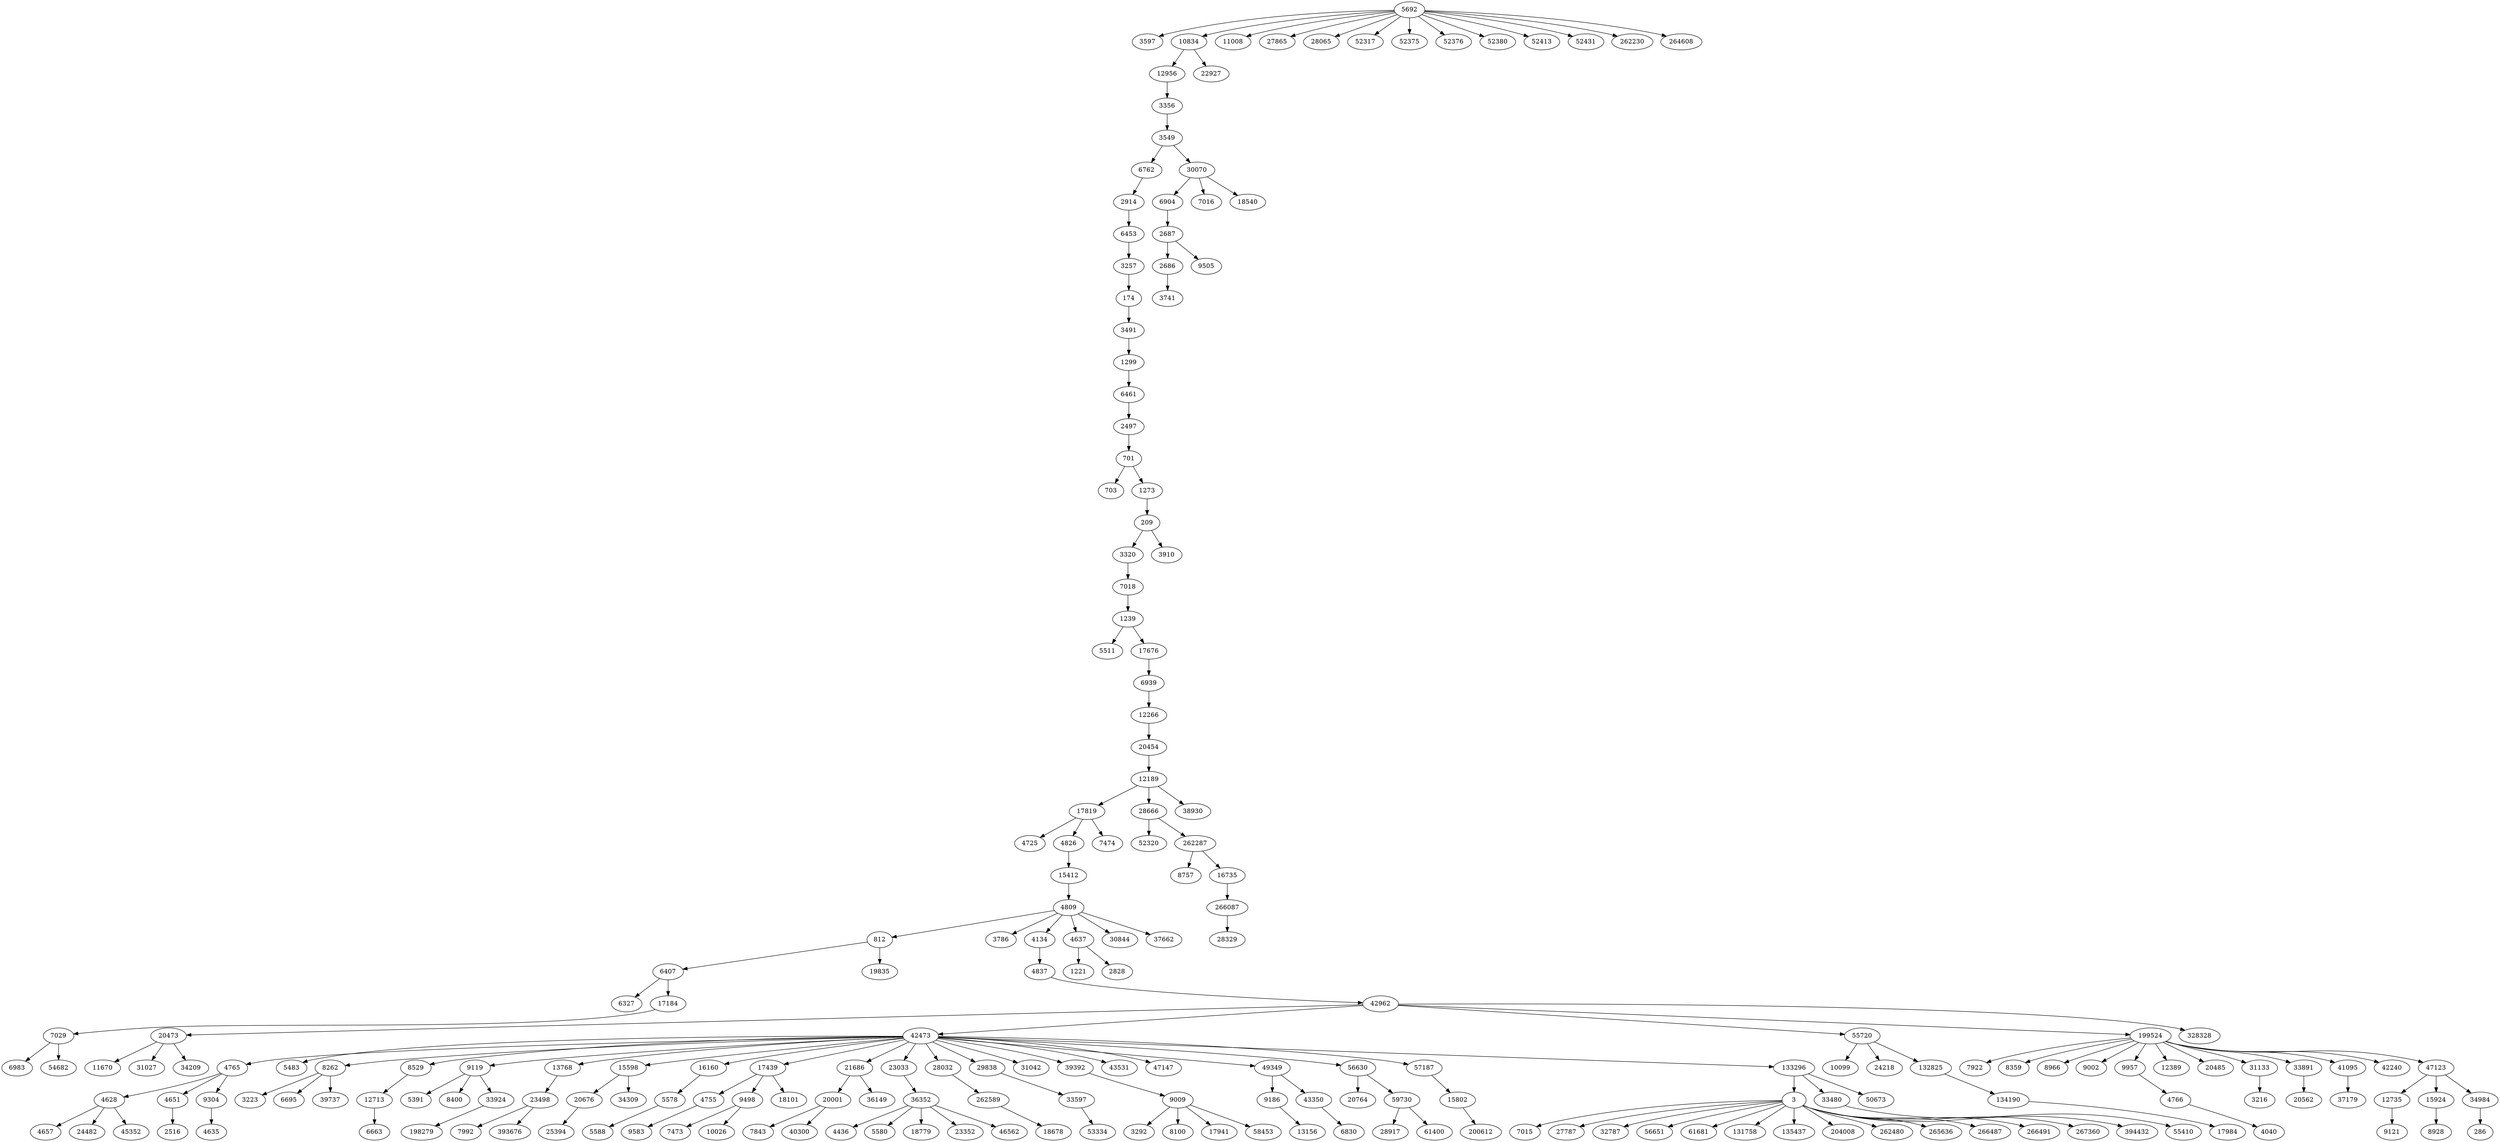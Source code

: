 digraph {
  // Node definitions.
  3;
  174;
  209;
  286;
  701;
  703;
  812;
  1221;
  1239;
  1273;
  1299;
  2497;
  2516;
  2686;
  2687;
  2828;
  2914;
  3216;
  3223;
  3257;
  3292;
  3320;
  3356;
  3491;
  3549;
  3597;
  3741;
  3786;
  3910;
  4040;
  4134;
  4436;
  4628;
  4635;
  4637;
  4651;
  4657;
  4725;
  4755;
  4765;
  4766;
  4809;
  4826;
  4837;
  5391;
  5483;
  5511;
  5578;
  5580;
  5588;
  5692;
  6327;
  6407;
  6453;
  6461;
  6663;
  6695;
  6762;
  6830;
  6904;
  6939;
  6983;
  7015;
  7016;
  7018;
  7029;
  7473;
  7474;
  7843;
  7922;
  7992;
  8100;
  8262;
  8359;
  8400;
  8529;
  8757;
  8928;
  8966;
  9002;
  9009;
  9119;
  9121;
  9186;
  9304;
  9498;
  9505;
  9583;
  9957;
  10026;
  10099;
  10834;
  11008;
  11670;
  12189;
  12266;
  12389;
  12713;
  12735;
  12956;
  13156;
  13768;
  15412;
  15598;
  15802;
  15924;
  16160;
  16735;
  17184;
  17439;
  17676;
  17819;
  17941;
  17984;
  18101;
  18540;
  18678;
  18779;
  19835;
  20001;
  20454;
  20473;
  20485;
  20562;
  20676;
  20764;
  21686;
  22927;
  23033;
  23352;
  23498;
  24218;
  24482;
  25394;
  27787;
  27865;
  28032;
  28065;
  28329;
  28666;
  28917;
  29838;
  30070;
  30844;
  31027;
  31042;
  31133;
  32787;
  33480;
  33597;
  33891;
  33924;
  34209;
  34309;
  34984;
  36149;
  36352;
  37179;
  37662;
  38930;
  39392;
  39737;
  40300;
  41095;
  42240;
  42473;
  42962;
  43350;
  43531;
  45352;
  46562;
  47123;
  47147;
  49349;
  50673;
  52317;
  52320;
  52375;
  52376;
  52380;
  52413;
  52431;
  53334;
  54682;
  55410;
  55720;
  56630;
  56651;
  57187;
  58453;
  59730;
  61400;
  61681;
  131758;
  132825;
  133296;
  134190;
  135437;
  198279;
  199524;
  200612;
  204008;
  262230;
  262287;
  262480;
  262589;
  264608;
  265636;
  266087;
  266487;
  266491;
  267360;
  328328;
  393676;
  394432;

  // Edge definitions.
  3 -> 7015;
  3 -> 27787;
  3 -> 32787;
  3 -> 56651;
  3 -> 61681;
  3 -> 131758;
  3 -> 135437;
  3 -> 204008;
  3 -> 262480;
  3 -> 265636;
  3 -> 266487;
  3 -> 266491;
  3 -> 267360;
  3 -> 394432;
  174 -> 3491;
  209 -> 3320;
  209 -> 3910;
  701 -> 703;
  701 -> 1273;
  812 -> 6407;
  812 -> 19835;
  1239 -> 5511;
  1239 -> 17676;
  1273 -> 209;
  1299 -> 6461;
  2497 -> 701;
  2686 -> 3741;
  2687 -> 2686;
  2687 -> 9505;
  2914 -> 6453;
  3257 -> 174;
  3320 -> 7018;
  3356 -> 3549;
  3491 -> 1299;
  3549 -> 6762;
  3549 -> 30070;
  4134 -> 4837;
  4628 -> 4657;
  4628 -> 24482;
  4628 -> 45352;
  4637 -> 1221;
  4637 -> 2828;
  4651 -> 2516;
  4755 -> 9583;
  4765 -> 4628;
  4765 -> 4651;
  4765 -> 9304;
  4766 -> 4040;
  4809 -> 812;
  4809 -> 3786;
  4809 -> 4134;
  4809 -> 4637;
  4809 -> 30844;
  4809 -> 37662;
  4826 -> 15412;
  4837 -> 42962;
  5578 -> 5588;
  5692 -> 3597;
  5692 -> 10834;
  5692 -> 11008;
  5692 -> 27865;
  5692 -> 28065;
  5692 -> 52317;
  5692 -> 52375;
  5692 -> 52376;
  5692 -> 52380;
  5692 -> 52413;
  5692 -> 52431;
  5692 -> 262230;
  5692 -> 264608;
  6407 -> 6327;
  6407 -> 17184;
  6453 -> 3257;
  6461 -> 2497;
  6762 -> 2914;
  6904 -> 2687;
  6939 -> 12266;
  7018 -> 1239;
  7029 -> 6983;
  7029 -> 54682;
  8262 -> 3223;
  8262 -> 6695;
  8262 -> 39737;
  8529 -> 12713;
  9009 -> 3292;
  9009 -> 8100;
  9009 -> 17941;
  9009 -> 58453;
  9119 -> 5391;
  9119 -> 8400;
  9119 -> 33924;
  9186 -> 13156;
  9304 -> 4635;
  9498 -> 7473;
  9498 -> 10026;
  9957 -> 4766;
  10834 -> 12956;
  10834 -> 22927;
  12189 -> 17819;
  12189 -> 28666;
  12189 -> 38930;
  12266 -> 20454;
  12713 -> 6663;
  12735 -> 9121;
  12956 -> 3356;
  13768 -> 23498;
  15412 -> 4809;
  15598 -> 20676;
  15598 -> 34309;
  15802 -> 200612;
  15924 -> 8928;
  16160 -> 5578;
  16735 -> 266087;
  17184 -> 7029;
  17439 -> 4755;
  17439 -> 9498;
  17439 -> 18101;
  17676 -> 6939;
  17819 -> 4725;
  17819 -> 4826;
  17819 -> 7474;
  20001 -> 7843;
  20001 -> 40300;
  20454 -> 12189;
  20473 -> 11670;
  20473 -> 31027;
  20473 -> 34209;
  20676 -> 25394;
  21686 -> 20001;
  21686 -> 36149;
  23033 -> 36352;
  23498 -> 7992;
  23498 -> 393676;
  28032 -> 262589;
  28666 -> 52320;
  28666 -> 262287;
  29838 -> 33597;
  30070 -> 6904;
  30070 -> 7016;
  30070 -> 18540;
  31133 -> 3216;
  33480 -> 55410;
  33597 -> 53334;
  33891 -> 20562;
  33924 -> 198279;
  34984 -> 286;
  36352 -> 4436;
  36352 -> 5580;
  36352 -> 18779;
  36352 -> 23352;
  36352 -> 46562;
  39392 -> 9009;
  41095 -> 37179;
  42473 -> 4765;
  42473 -> 5483;
  42473 -> 8262;
  42473 -> 8529;
  42473 -> 9119;
  42473 -> 13768;
  42473 -> 15598;
  42473 -> 16160;
  42473 -> 17439;
  42473 -> 21686;
  42473 -> 23033;
  42473 -> 28032;
  42473 -> 29838;
  42473 -> 31042;
  42473 -> 39392;
  42473 -> 43531;
  42473 -> 47147;
  42473 -> 49349;
  42473 -> 56630;
  42473 -> 57187;
  42473 -> 133296;
  42962 -> 20473;
  42962 -> 42473;
  42962 -> 55720;
  42962 -> 199524;
  42962 -> 328328;
  43350 -> 6830;
  47123 -> 12735;
  47123 -> 15924;
  47123 -> 34984;
  49349 -> 9186;
  49349 -> 43350;
  55720 -> 10099;
  55720 -> 24218;
  55720 -> 132825;
  56630 -> 20764;
  56630 -> 59730;
  57187 -> 15802;
  59730 -> 28917;
  59730 -> 61400;
  132825 -> 134190;
  133296 -> 3;
  133296 -> 33480;
  133296 -> 50673;
  134190 -> 17984;
  199524 -> 7922;
  199524 -> 8359;
  199524 -> 8966;
  199524 -> 9002;
  199524 -> 9957;
  199524 -> 12389;
  199524 -> 20485;
  199524 -> 31133;
  199524 -> 33891;
  199524 -> 41095;
  199524 -> 42240;
  199524 -> 47123;
  262287 -> 8757;
  262287 -> 16735;
  262589 -> 18678;
  266087 -> 28329;
}